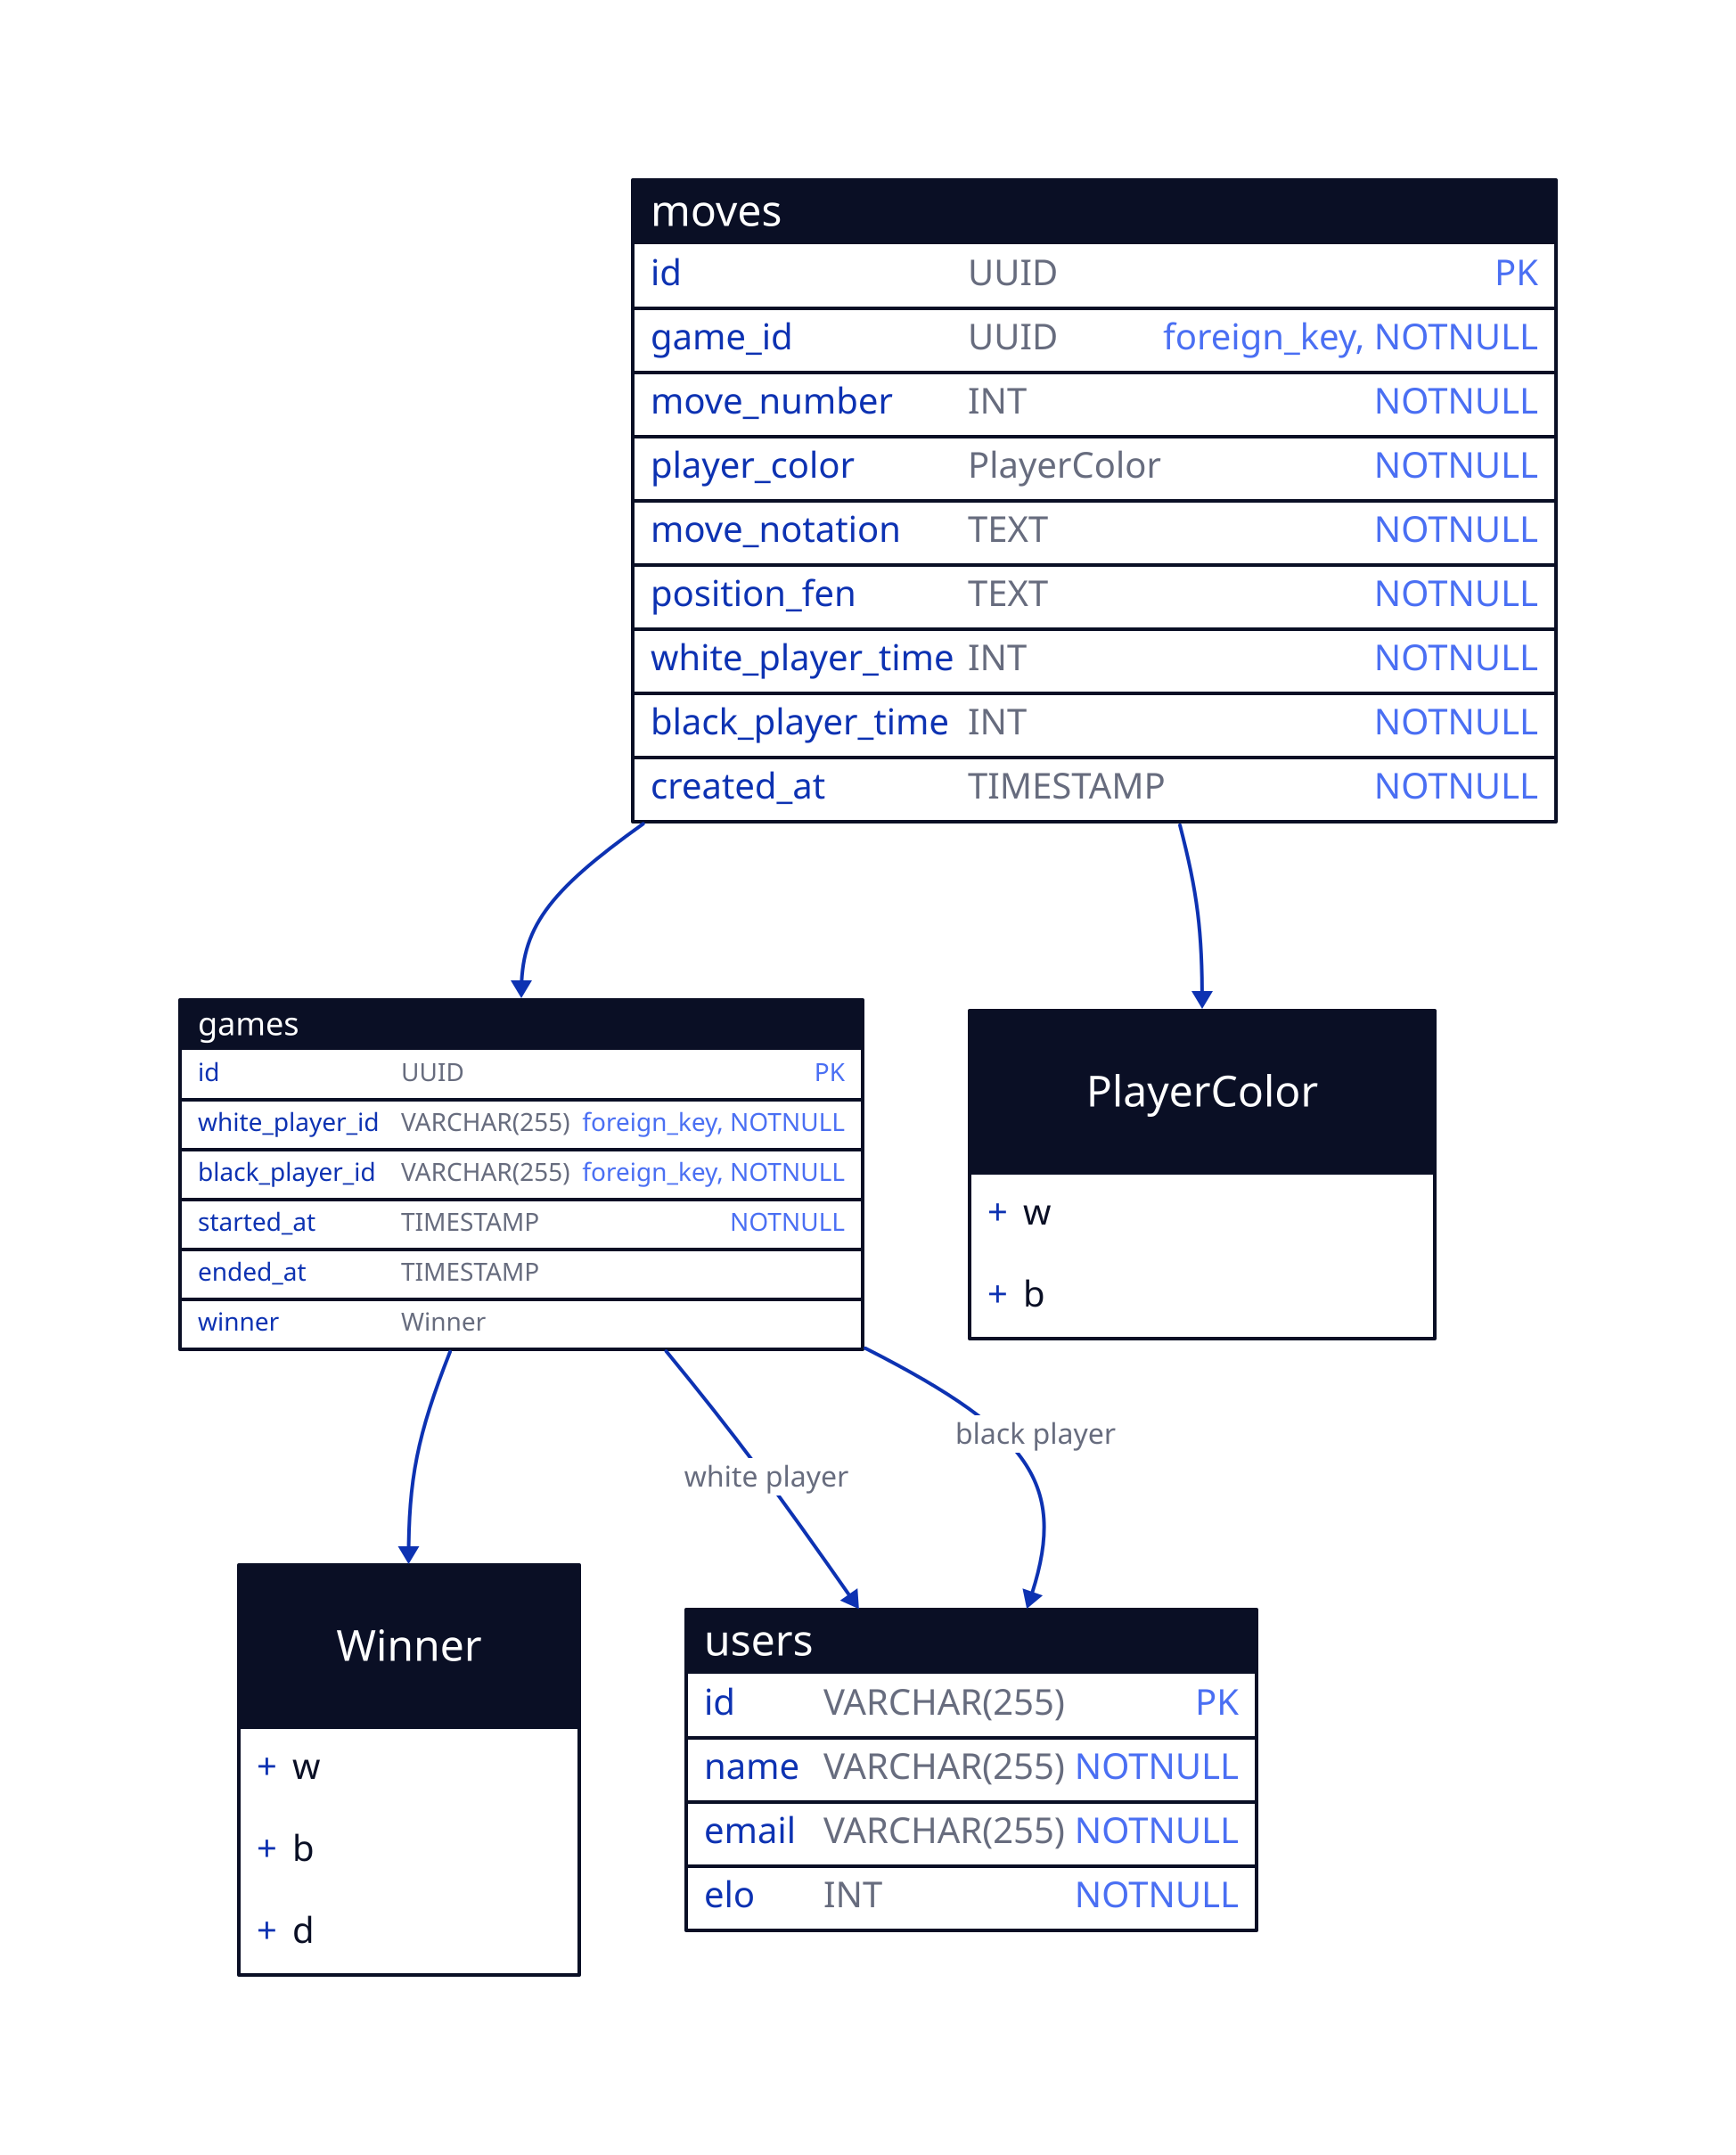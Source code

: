 users: {
  shape: sql_table

  id: VARCHAR(255) {constraint: primary_key}
  name: VARCHAR(255) {constraint: NOTNULL}
  email: VARCHAR(255) {constraint: NOTNULL}
  elo: INT {constraint: NOTNULL}
}

games: {
  shape: sql_table

  id: UUID {constraint: primary_key}
  white_player_id: VARCHAR(255) {constraint: [foreign_key, NOTNULL]}
  black_player_id: VARCHAR(255) {constraint: [foreign_key, NOTNULL]}
  started_at: TIMESTAMP {constraint: NOTNULL}
  ended_at: TIMESTAMP
  winner: Winner

  style: {
    font-size: 14
  }
}

moves: {
  shape: sql_table

  id: UUID {constraint: primary_key}
  game_id: UUID {constraint: [foreign_key, NOTNULL]}
  move_number: INT {constraint: NOTNULL}
  player_color: PlayerColor {constraint: NOTNULL}
  move_notation: TEXT {constraint: NOTNULL}
  position_fen: TEXT {constraint: NOTNULL}
  white_player_time: INT {constraint: NOTNULL}
  black_player_time: INT {constraint: NOTNULL}
  created_at: TIMESTAMP {constraint: NOTNULL}
}

Winner: {
  shape: class

  w
  b
  d
}

PlayerColor: {
  shape: class

  w
  b
}

games.winner -> Winner
moves.player_color -> PlayerColor

games.white_player_id -> users.id: "white player"
games.black_player_id -> users.id: "black player"
moves.game_id -> games.id
